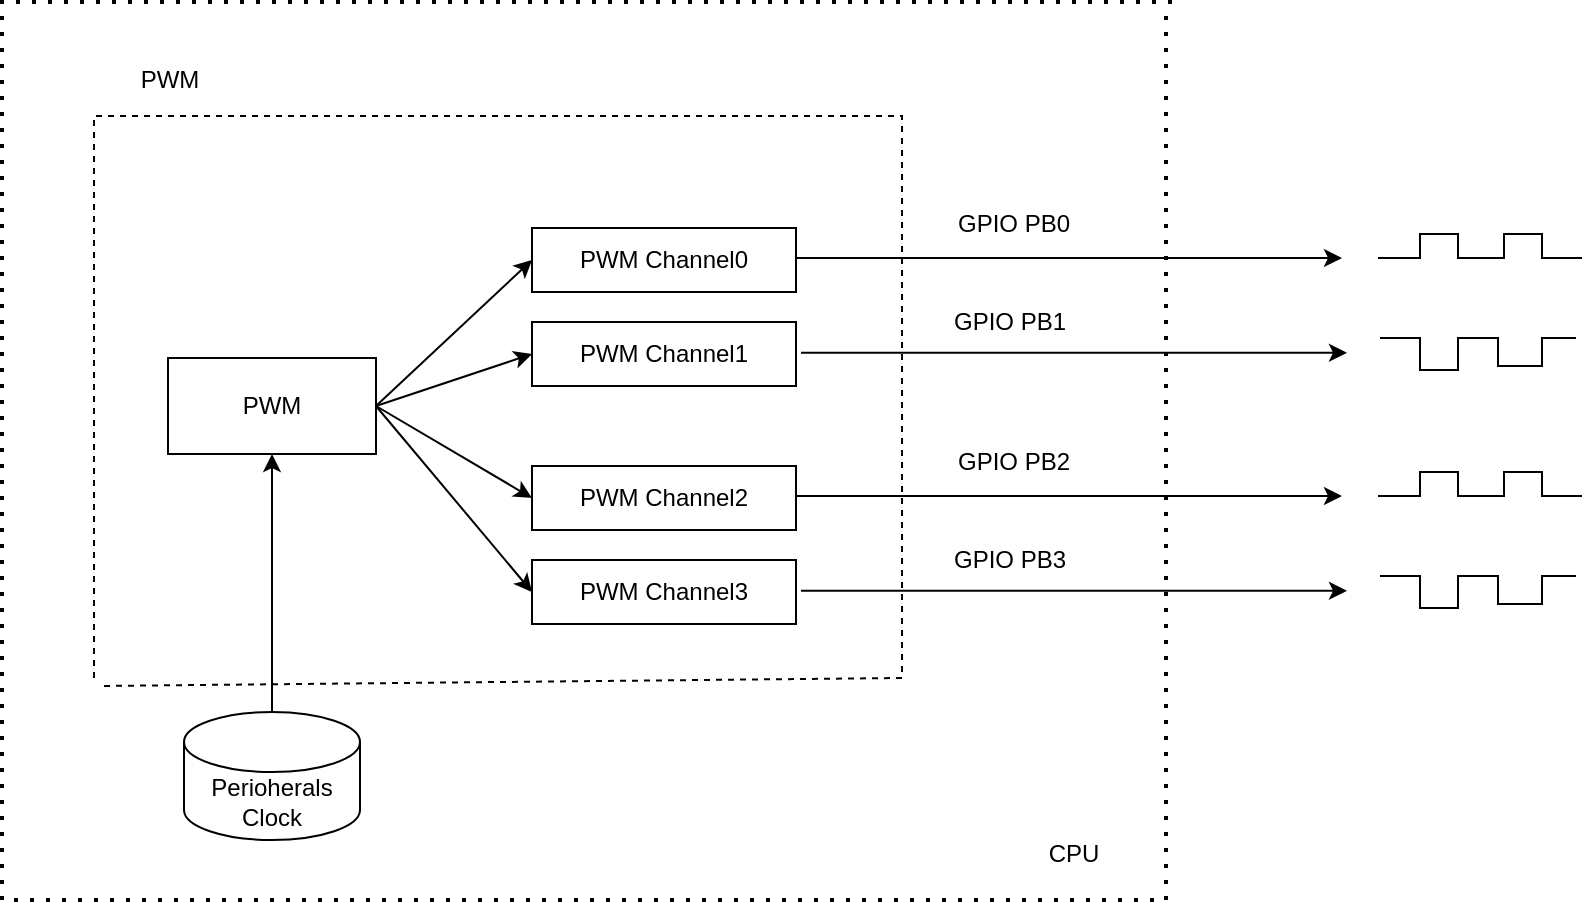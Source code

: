 <mxfile version="21.7.5" type="device">
  <diagram name="第 1 页" id="KWvOELfXXFuOR0ZtLIgL">
    <mxGraphModel dx="1238" dy="628" grid="0" gridSize="10" guides="1" tooltips="1" connect="1" arrows="1" fold="1" page="1" pageScale="1" pageWidth="180" pageHeight="200" math="0" shadow="0">
      <root>
        <mxCell id="0" />
        <mxCell id="1" parent="0" />
        <mxCell id="7NCF3dBfok90gVrtO6yy-9" style="rounded=0;orthogonalLoop=1;jettySize=auto;html=1;exitX=1;exitY=0.5;exitDx=0;exitDy=0;entryX=0;entryY=0.5;entryDx=0;entryDy=0;" parent="1" source="6Xo3o1QixIiLEGfn1mMo-1" target="7NCF3dBfok90gVrtO6yy-1" edge="1">
          <mxGeometry relative="1" as="geometry" />
        </mxCell>
        <mxCell id="7NCF3dBfok90gVrtO6yy-10" style="rounded=0;orthogonalLoop=1;jettySize=auto;html=1;exitX=1;exitY=0.5;exitDx=0;exitDy=0;entryX=0;entryY=0.5;entryDx=0;entryDy=0;" parent="1" source="6Xo3o1QixIiLEGfn1mMo-1" target="7NCF3dBfok90gVrtO6yy-2" edge="1">
          <mxGeometry relative="1" as="geometry" />
        </mxCell>
        <mxCell id="6Xo3o1QixIiLEGfn1mMo-1" value="PWM" style="rounded=0;whiteSpace=wrap;html=1;" parent="1" vertex="1">
          <mxGeometry x="331" y="442" width="104" height="48" as="geometry" />
        </mxCell>
        <mxCell id="6Xo3o1QixIiLEGfn1mMo-2" value="Perioherals&lt;div&gt;Clock&lt;/div&gt;" style="shape=cylinder3;whiteSpace=wrap;html=1;boundedLbl=1;backgroundOutline=1;size=15;" parent="1" vertex="1">
          <mxGeometry x="339" y="619" width="88" height="64" as="geometry" />
        </mxCell>
        <mxCell id="6Xo3o1QixIiLEGfn1mMo-3" value="" style="endArrow=classic;html=1;rounded=0;exitX=0.5;exitY=0;exitDx=0;exitDy=0;exitPerimeter=0;entryX=0.5;entryY=1;entryDx=0;entryDy=0;" parent="1" source="6Xo3o1QixIiLEGfn1mMo-2" target="6Xo3o1QixIiLEGfn1mMo-1" edge="1">
          <mxGeometry width="50" height="50" relative="1" as="geometry">
            <mxPoint x="380" y="536" as="sourcePoint" />
            <mxPoint x="430" y="486" as="targetPoint" />
          </mxGeometry>
        </mxCell>
        <mxCell id="6Xo3o1QixIiLEGfn1mMo-4" value="PWM Channel0" style="rounded=0;whiteSpace=wrap;html=1;" parent="1" vertex="1">
          <mxGeometry x="513" y="377" width="132" height="32" as="geometry" />
        </mxCell>
        <mxCell id="6Xo3o1QixIiLEGfn1mMo-5" value="PWM Channel1" style="rounded=0;whiteSpace=wrap;html=1;" parent="1" vertex="1">
          <mxGeometry x="513" y="424" width="132" height="32" as="geometry" />
        </mxCell>
        <mxCell id="6Xo3o1QixIiLEGfn1mMo-9" value="" style="endArrow=classic;html=1;rounded=0;exitX=1;exitY=0.5;exitDx=0;exitDy=0;entryX=0;entryY=0.5;entryDx=0;entryDy=0;" parent="1" source="6Xo3o1QixIiLEGfn1mMo-1" target="6Xo3o1QixIiLEGfn1mMo-4" edge="1">
          <mxGeometry width="50" height="50" relative="1" as="geometry">
            <mxPoint x="705" y="517" as="sourcePoint" />
            <mxPoint x="755" y="467" as="targetPoint" />
            <Array as="points" />
          </mxGeometry>
        </mxCell>
        <mxCell id="6Xo3o1QixIiLEGfn1mMo-10" value="" style="endArrow=classic;html=1;rounded=0;exitX=1;exitY=0.5;exitDx=0;exitDy=0;entryX=0;entryY=0.5;entryDx=0;entryDy=0;" parent="1" source="6Xo3o1QixIiLEGfn1mMo-1" target="6Xo3o1QixIiLEGfn1mMo-5" edge="1">
          <mxGeometry width="50" height="50" relative="1" as="geometry">
            <mxPoint x="444" y="566" as="sourcePoint" />
            <mxPoint x="494" y="516" as="targetPoint" />
          </mxGeometry>
        </mxCell>
        <mxCell id="6Xo3o1QixIiLEGfn1mMo-17" value="GPIO PB0" style="text;html=1;align=center;verticalAlign=middle;whiteSpace=wrap;rounded=0;" parent="1" vertex="1">
          <mxGeometry x="724" y="360" width="60" height="30" as="geometry" />
        </mxCell>
        <mxCell id="6Xo3o1QixIiLEGfn1mMo-24" value="" style="endArrow=none;dashed=1;html=1;rounded=0;" parent="1" edge="1">
          <mxGeometry width="50" height="50" relative="1" as="geometry">
            <mxPoint x="294" y="602" as="sourcePoint" />
            <mxPoint x="296" y="606" as="targetPoint" />
            <Array as="points">
              <mxPoint x="294" y="321" />
              <mxPoint x="698" y="321" />
              <mxPoint x="698" y="602" />
            </Array>
          </mxGeometry>
        </mxCell>
        <mxCell id="6Xo3o1QixIiLEGfn1mMo-25" value="PWM" style="text;html=1;align=center;verticalAlign=middle;whiteSpace=wrap;rounded=0;" parent="1" vertex="1">
          <mxGeometry x="302" y="288" width="60" height="30" as="geometry" />
        </mxCell>
        <mxCell id="6Xo3o1QixIiLEGfn1mMo-26" value="" style="endArrow=none;dashed=1;html=1;dashPattern=1 3;strokeWidth=2;rounded=0;" parent="1" edge="1">
          <mxGeometry width="50" height="50" relative="1" as="geometry">
            <mxPoint x="830" y="271" as="sourcePoint" />
            <mxPoint x="833" y="264" as="targetPoint" />
            <Array as="points">
              <mxPoint x="830" y="713" />
              <mxPoint x="248" y="713" />
              <mxPoint x="248" y="264" />
            </Array>
          </mxGeometry>
        </mxCell>
        <mxCell id="6Xo3o1QixIiLEGfn1mMo-27" value="CPU" style="text;html=1;align=center;verticalAlign=middle;whiteSpace=wrap;rounded=0;" parent="1" vertex="1">
          <mxGeometry x="754" y="675" width="60" height="30" as="geometry" />
        </mxCell>
        <mxCell id="v3EjWhcUO2rUDNG_ED6t-1" value="" style="endArrow=none;html=1;rounded=0;" parent="1" edge="1">
          <mxGeometry width="50" height="50" relative="1" as="geometry">
            <mxPoint x="936" y="392" as="sourcePoint" />
            <mxPoint x="1038" y="392" as="targetPoint" />
            <Array as="points">
              <mxPoint x="957" y="392" />
              <mxPoint x="957" y="380" />
              <mxPoint x="976" y="380" />
              <mxPoint x="976" y="392" />
              <mxPoint x="999" y="392" />
              <mxPoint x="999" y="380" />
              <mxPoint x="1018" y="380" />
              <mxPoint x="1018" y="392" />
            </Array>
          </mxGeometry>
        </mxCell>
        <mxCell id="v3EjWhcUO2rUDNG_ED6t-3" value="" style="endArrow=classic;html=1;rounded=0;exitX=1;exitY=0.5;exitDx=0;exitDy=0;" parent="1" edge="1">
          <mxGeometry width="50" height="50" relative="1" as="geometry">
            <mxPoint x="645" y="392" as="sourcePoint" />
            <mxPoint x="918" y="392" as="targetPoint" />
          </mxGeometry>
        </mxCell>
        <mxCell id="v3EjWhcUO2rUDNG_ED6t-10" value="" style="endArrow=classic;html=1;rounded=0;exitX=1;exitY=0.5;exitDx=0;exitDy=0;" parent="1" edge="1">
          <mxGeometry width="50" height="50" relative="1" as="geometry">
            <mxPoint x="647.5" y="439.41" as="sourcePoint" />
            <mxPoint x="920.5" y="439.41" as="targetPoint" />
          </mxGeometry>
        </mxCell>
        <mxCell id="v3EjWhcUO2rUDNG_ED6t-14" value="GPIO PB1" style="text;html=1;align=center;verticalAlign=middle;whiteSpace=wrap;rounded=0;" parent="1" vertex="1">
          <mxGeometry x="713" y="409" width="78" height="30" as="geometry" />
        </mxCell>
        <mxCell id="vwf0YLqzy8t0Y93ciEI_-1" value="" style="endArrow=none;html=1;rounded=0;" parent="1" edge="1">
          <mxGeometry width="50" height="50" relative="1" as="geometry">
            <mxPoint x="937" y="432" as="sourcePoint" />
            <mxPoint x="1035" y="432" as="targetPoint" />
            <Array as="points">
              <mxPoint x="957" y="432" />
              <mxPoint x="957" y="448" />
              <mxPoint x="976" y="448" />
              <mxPoint x="976" y="432" />
              <mxPoint x="996" y="432" />
              <mxPoint x="996" y="446" />
              <mxPoint x="1018" y="446" />
              <mxPoint x="1018" y="432" />
            </Array>
          </mxGeometry>
        </mxCell>
        <mxCell id="7NCF3dBfok90gVrtO6yy-1" value="PWM Channel2" style="rounded=0;whiteSpace=wrap;html=1;" parent="1" vertex="1">
          <mxGeometry x="513" y="496" width="132" height="32" as="geometry" />
        </mxCell>
        <mxCell id="7NCF3dBfok90gVrtO6yy-2" value="PWM Channel3" style="rounded=0;whiteSpace=wrap;html=1;" parent="1" vertex="1">
          <mxGeometry x="513" y="543" width="132" height="32" as="geometry" />
        </mxCell>
        <mxCell id="7NCF3dBfok90gVrtO6yy-3" value="GPIO PB2" style="text;html=1;align=center;verticalAlign=middle;whiteSpace=wrap;rounded=0;" parent="1" vertex="1">
          <mxGeometry x="724" y="479" width="60" height="30" as="geometry" />
        </mxCell>
        <mxCell id="7NCF3dBfok90gVrtO6yy-4" value="" style="endArrow=none;html=1;rounded=0;" parent="1" edge="1">
          <mxGeometry width="50" height="50" relative="1" as="geometry">
            <mxPoint x="936" y="511" as="sourcePoint" />
            <mxPoint x="1038" y="511" as="targetPoint" />
            <Array as="points">
              <mxPoint x="957" y="511" />
              <mxPoint x="957" y="499" />
              <mxPoint x="976" y="499" />
              <mxPoint x="976" y="511" />
              <mxPoint x="999" y="511" />
              <mxPoint x="999" y="499" />
              <mxPoint x="1018" y="499" />
              <mxPoint x="1018" y="511" />
            </Array>
          </mxGeometry>
        </mxCell>
        <mxCell id="7NCF3dBfok90gVrtO6yy-5" value="" style="endArrow=classic;html=1;rounded=0;exitX=1;exitY=0.5;exitDx=0;exitDy=0;" parent="1" edge="1">
          <mxGeometry width="50" height="50" relative="1" as="geometry">
            <mxPoint x="645" y="511" as="sourcePoint" />
            <mxPoint x="918" y="511" as="targetPoint" />
          </mxGeometry>
        </mxCell>
        <mxCell id="7NCF3dBfok90gVrtO6yy-6" value="" style="endArrow=classic;html=1;rounded=0;exitX=1;exitY=0.5;exitDx=0;exitDy=0;" parent="1" edge="1">
          <mxGeometry width="50" height="50" relative="1" as="geometry">
            <mxPoint x="647.5" y="558.41" as="sourcePoint" />
            <mxPoint x="920.5" y="558.41" as="targetPoint" />
          </mxGeometry>
        </mxCell>
        <mxCell id="7NCF3dBfok90gVrtO6yy-7" value="GPIO PB3" style="text;html=1;align=center;verticalAlign=middle;whiteSpace=wrap;rounded=0;" parent="1" vertex="1">
          <mxGeometry x="713" y="528" width="78" height="30" as="geometry" />
        </mxCell>
        <mxCell id="7NCF3dBfok90gVrtO6yy-8" value="" style="endArrow=none;html=1;rounded=0;" parent="1" edge="1">
          <mxGeometry width="50" height="50" relative="1" as="geometry">
            <mxPoint x="937" y="551" as="sourcePoint" />
            <mxPoint x="1035" y="551" as="targetPoint" />
            <Array as="points">
              <mxPoint x="957" y="551" />
              <mxPoint x="957" y="567" />
              <mxPoint x="976" y="567" />
              <mxPoint x="976" y="551" />
              <mxPoint x="996" y="551" />
              <mxPoint x="996" y="565" />
              <mxPoint x="1018" y="565" />
              <mxPoint x="1018" y="551" />
            </Array>
          </mxGeometry>
        </mxCell>
      </root>
    </mxGraphModel>
  </diagram>
</mxfile>
